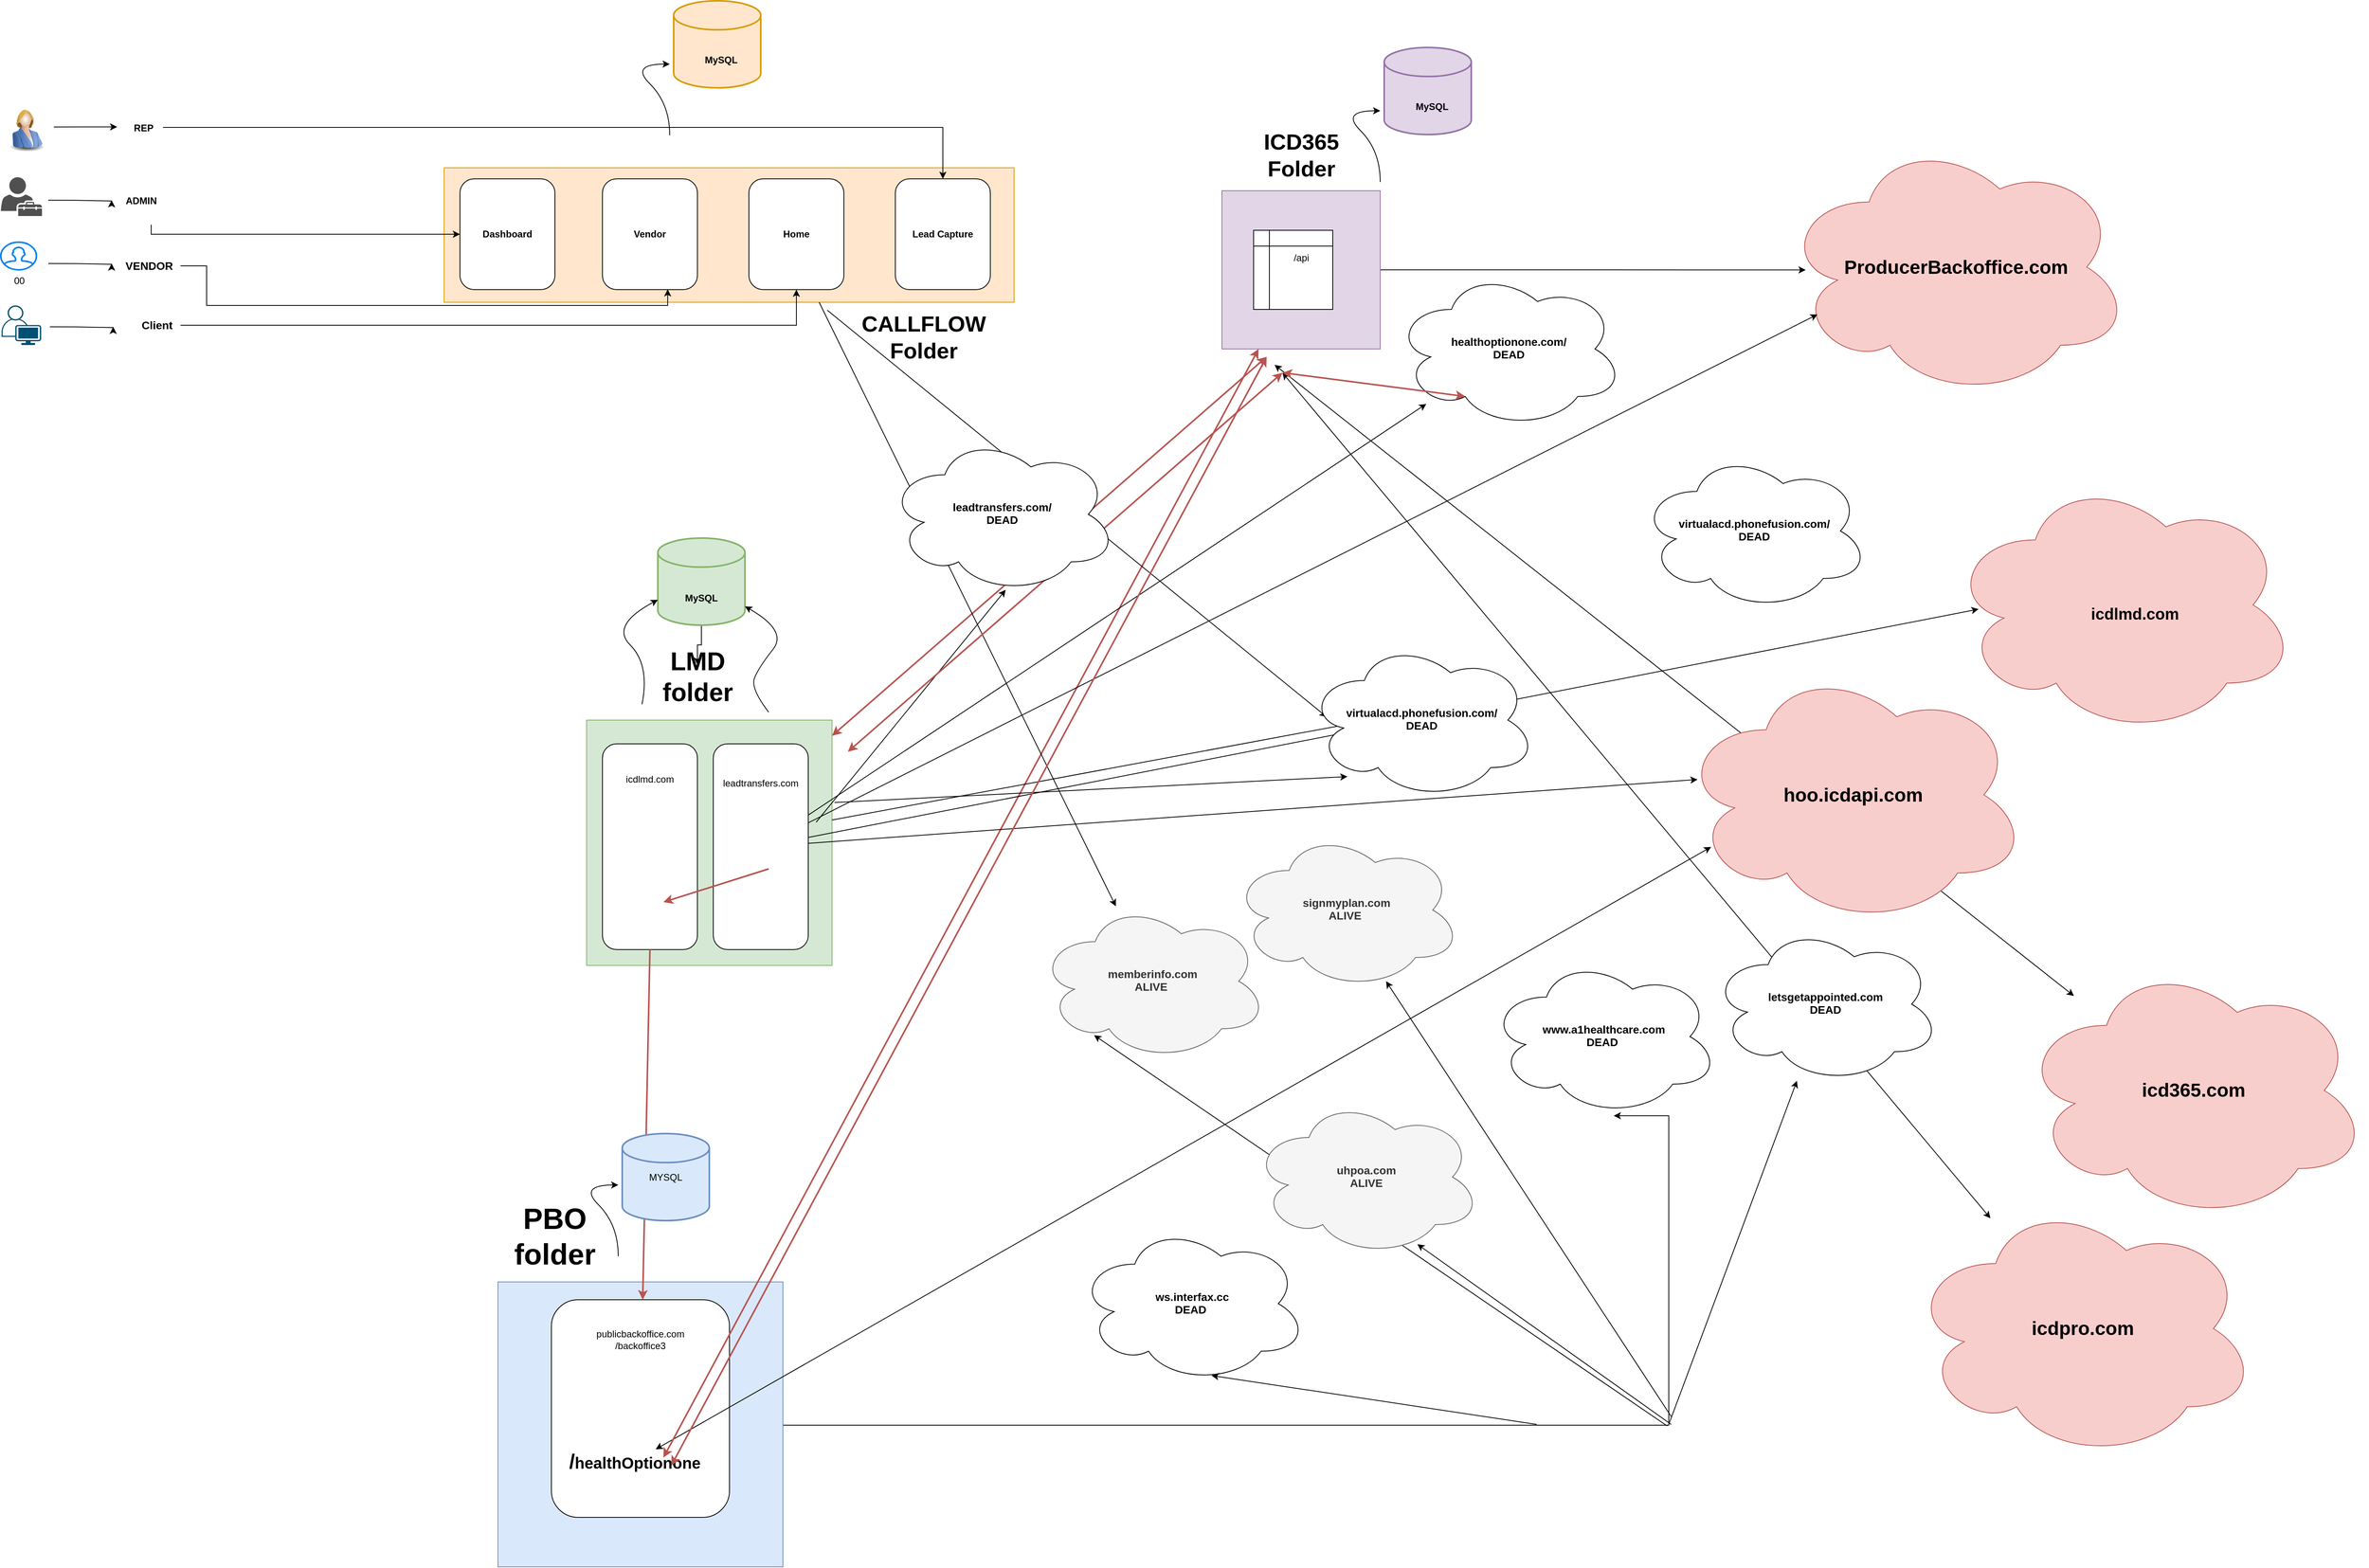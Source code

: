 <mxfile version="21.6.5" type="github">
  <diagram name="Page-1" id="TwpJutpCZovQMLxq4rzP">
    <mxGraphModel dx="4455" dy="3080" grid="1" gridSize="10" guides="1" tooltips="1" connect="1" arrows="1" fold="1" page="0" pageScale="1" pageWidth="850" pageHeight="1100" math="0" shadow="0">
      <root>
        <mxCell id="0" />
        <mxCell id="1" parent="0" />
        <mxCell id="1ci97zbHf61z6dl400Ih-144" value="" style="endArrow=classic;startArrow=classic;html=1;rounded=0;fillColor=#f8cecc;strokeColor=#000000;strokeWidth=1;" edge="1" parent="1" source="1ci97zbHf61z6dl400Ih-142">
          <mxGeometry width="50" height="50" relative="1" as="geometry">
            <mxPoint x="1319" y="378" as="sourcePoint" />
            <mxPoint x="309" y="-419" as="targetPoint" />
          </mxGeometry>
        </mxCell>
        <mxCell id="1ci97zbHf61z6dl400Ih-140" value="" style="endArrow=classic;startArrow=classic;html=1;rounded=0;fillColor=#f8cecc;strokeColor=#000000;strokeWidth=1;" edge="1" parent="1" source="1ci97zbHf61z6dl400Ih-137">
          <mxGeometry width="50" height="50" relative="1" as="geometry">
            <mxPoint x="-250" y="50" as="sourcePoint" />
            <mxPoint x="299" y="-429" as="targetPoint" />
          </mxGeometry>
        </mxCell>
        <mxCell id="1ci97zbHf61z6dl400Ih-96" style="edgeStyle=orthogonalEdgeStyle;rounded=0;orthogonalLoop=1;jettySize=auto;html=1;entryX=0.543;entryY=1;entryDx=0;entryDy=0;entryPerimeter=0;" edge="1" parent="1" target="1ci97zbHf61z6dl400Ih-83">
          <mxGeometry relative="1" as="geometry">
            <mxPoint x="-389.5" y="910" as="sourcePoint" />
            <mxPoint x="797.5" y="580" as="targetPoint" />
            <Array as="points">
              <mxPoint x="797" y="911" />
            </Array>
          </mxGeometry>
        </mxCell>
        <mxCell id="1ci97zbHf61z6dl400Ih-4" value="" style="whiteSpace=wrap;html=1;aspect=fixed;fillColor=#dae8fc;strokeColor=#6c8ebf;" vertex="1" parent="1">
          <mxGeometry x="-682" y="730" width="360" height="360" as="geometry" />
        </mxCell>
        <mxCell id="1ci97zbHf61z6dl400Ih-145" style="edgeStyle=orthogonalEdgeStyle;rounded=0;orthogonalLoop=1;jettySize=auto;html=1;entryX=0.068;entryY=0.511;entryDx=0;entryDy=0;entryPerimeter=0;" edge="1" parent="1" source="1ci97zbHf61z6dl400Ih-7" target="1ci97zbHf61z6dl400Ih-122">
          <mxGeometry relative="1" as="geometry" />
        </mxCell>
        <mxCell id="1ci97zbHf61z6dl400Ih-7" value="" style="whiteSpace=wrap;html=1;aspect=fixed;fillColor=#e1d5e7;strokeColor=#9673a6;" vertex="1" parent="1">
          <mxGeometry x="232.5" y="-649" width="200" height="200" as="geometry" />
        </mxCell>
        <mxCell id="1ci97zbHf61z6dl400Ih-8" value="" style="whiteSpace=wrap;html=1;aspect=fixed;fillColor=#d5e8d4;strokeColor=#82b366;" vertex="1" parent="1">
          <mxGeometry x="-570" y="20" width="310" height="310" as="geometry" />
        </mxCell>
        <mxCell id="1ci97zbHf61z6dl400Ih-9" value="ICD365 Folder" style="text;html=1;strokeColor=none;fillColor=none;align=center;verticalAlign=middle;whiteSpace=wrap;rounded=0;fontSize=28;fontStyle=1" vertex="1" parent="1">
          <mxGeometry x="302.5" y="-709" width="60" height="30" as="geometry" />
        </mxCell>
        <mxCell id="1ci97zbHf61z6dl400Ih-11" value="PBO folder" style="text;html=1;strokeColor=none;fillColor=none;align=center;verticalAlign=middle;whiteSpace=wrap;rounded=0;fontSize=37;fontStyle=1" vertex="1" parent="1">
          <mxGeometry x="-640" y="657.5" width="60" height="30" as="geometry" />
        </mxCell>
        <mxCell id="1ci97zbHf61z6dl400Ih-12" value="LMD folder" style="text;html=1;strokeColor=none;fillColor=none;align=center;verticalAlign=middle;whiteSpace=wrap;rounded=0;fontSize=32;fontStyle=1" vertex="1" parent="1">
          <mxGeometry x="-502.5" y="-50" width="145" height="30" as="geometry" />
        </mxCell>
        <mxCell id="1ci97zbHf61z6dl400Ih-15" value="&lt;span id=&quot;docs-internal-guid-84adcb99-7fff-0efb-7929-5382890f605a&quot;&gt;&lt;/span&gt;&lt;span id=&quot;docs-internal-guid-84adcb99-7fff-0efb-7929-5382890f605a&quot;&gt;&lt;/span&gt;" style="rounded=1;whiteSpace=wrap;html=1;" vertex="1" parent="1">
          <mxGeometry x="-550" y="50" width="120" height="260" as="geometry" />
        </mxCell>
        <mxCell id="1ci97zbHf61z6dl400Ih-16" value="" style="rounded=1;whiteSpace=wrap;html=1;" vertex="1" parent="1">
          <mxGeometry x="-410" y="50" width="120" height="260" as="geometry" />
        </mxCell>
        <mxCell id="1ci97zbHf61z6dl400Ih-17" value="icdlmd.com" style="text;html=1;strokeColor=none;fillColor=none;align=center;verticalAlign=middle;whiteSpace=wrap;rounded=0;" vertex="1" parent="1">
          <mxGeometry x="-520" y="80" width="60" height="30" as="geometry" />
        </mxCell>
        <mxCell id="1ci97zbHf61z6dl400Ih-19" value="leadtransfers.com" style="text;html=1;strokeColor=none;fillColor=none;align=center;verticalAlign=middle;whiteSpace=wrap;rounded=0;" vertex="1" parent="1">
          <mxGeometry x="-380" y="80" width="60" height="40" as="geometry" />
        </mxCell>
        <mxCell id="1ci97zbHf61z6dl400Ih-91" value="" style="edgeStyle=orthogonalEdgeStyle;rounded=0;orthogonalLoop=1;jettySize=auto;html=1;" edge="1" parent="1" source="1ci97zbHf61z6dl400Ih-20" target="1ci97zbHf61z6dl400Ih-12">
          <mxGeometry relative="1" as="geometry" />
        </mxCell>
        <mxCell id="1ci97zbHf61z6dl400Ih-20" value="" style="strokeWidth=2;html=1;shape=mxgraph.flowchart.database;whiteSpace=wrap;fillColor=#d5e8d4;strokeColor=#82b366;" vertex="1" parent="1">
          <mxGeometry x="-480" y="-210" width="110" height="110" as="geometry" />
        </mxCell>
        <mxCell id="1ci97zbHf61z6dl400Ih-21" value="&lt;h4 style=&quot;border-color: var(--border-color);&quot;&gt;MySQL&lt;/h4&gt;" style="text;html=1;strokeColor=none;fillColor=none;align=center;verticalAlign=middle;whiteSpace=wrap;rounded=0;" vertex="1" parent="1">
          <mxGeometry x="-455" y="-149" width="60" height="30" as="geometry" />
        </mxCell>
        <mxCell id="1ci97zbHf61z6dl400Ih-23" value="" style="curved=1;endArrow=classic;html=1;rounded=0;entryX=0;entryY=0.709;entryDx=0;entryDy=0;entryPerimeter=0;" edge="1" parent="1" target="1ci97zbHf61z6dl400Ih-20">
          <mxGeometry width="50" height="50" relative="1" as="geometry">
            <mxPoint x="-500" as="sourcePoint" />
            <mxPoint x="-490" y="-100" as="targetPoint" />
            <Array as="points">
              <mxPoint x="-490" y="-50" />
              <mxPoint x="-540" y="-100" />
            </Array>
          </mxGeometry>
        </mxCell>
        <mxCell id="1ci97zbHf61z6dl400Ih-24" value="" style="curved=1;endArrow=classic;html=1;rounded=0;" edge="1" parent="1" target="1ci97zbHf61z6dl400Ih-20">
          <mxGeometry width="50" height="50" relative="1" as="geometry">
            <mxPoint x="-340" y="10" as="sourcePoint" />
            <mxPoint x="-353" y="-96" as="targetPoint" />
            <Array as="points">
              <mxPoint x="-363" y="-20" />
              <mxPoint x="-353" y="-46" />
              <mxPoint x="-316" y="-93" />
            </Array>
          </mxGeometry>
        </mxCell>
        <mxCell id="1ci97zbHf61z6dl400Ih-25" value="&lt;span id=&quot;docs-internal-guid-84adcb99-7fff-0efb-7929-5382890f605a&quot;&gt;&lt;/span&gt;&lt;span id=&quot;docs-internal-guid-84adcb99-7fff-0efb-7929-5382890f605a&quot;&gt;&lt;/span&gt;" style="rounded=1;whiteSpace=wrap;html=1;" vertex="1" parent="1">
          <mxGeometry x="-614.5" y="752.5" width="225" height="275" as="geometry" />
        </mxCell>
        <mxCell id="1ci97zbHf61z6dl400Ih-26" value="publicbackoffice.com&lt;br&gt;/backoffice3" style="text;html=1;strokeColor=none;fillColor=none;align=center;verticalAlign=middle;whiteSpace=wrap;rounded=0;" vertex="1" parent="1">
          <mxGeometry x="-532" y="787.5" width="60" height="30" as="geometry" />
        </mxCell>
        <mxCell id="1ci97zbHf61z6dl400Ih-30" value="&lt;h4 style=&quot;border-color: var(--border-color);&quot;&gt;MySQL&lt;/h4&gt;" style="text;html=1;strokeColor=none;fillColor=none;align=center;verticalAlign=middle;whiteSpace=wrap;rounded=0;" vertex="1" parent="1">
          <mxGeometry x="-500" y="594.5" width="60" height="30" as="geometry" />
        </mxCell>
        <mxCell id="1ci97zbHf61z6dl400Ih-31" value="" style="curved=1;endArrow=classic;html=1;rounded=0;" edge="1" parent="1">
          <mxGeometry width="50" height="50" relative="1" as="geometry">
            <mxPoint x="-530" y="697.5" as="sourcePoint" />
            <mxPoint x="-530" y="607.5" as="targetPoint" />
            <Array as="points">
              <mxPoint x="-530" y="657.5" />
              <mxPoint x="-580" y="607.5" />
            </Array>
          </mxGeometry>
        </mxCell>
        <mxCell id="1ci97zbHf61z6dl400Ih-33" value="" style="rounded=0;whiteSpace=wrap;html=1;fillColor=#ffe6cc;strokeColor=#d79b00;" vertex="1" parent="1">
          <mxGeometry x="-750" y="-678" width="720" height="170" as="geometry" />
        </mxCell>
        <mxCell id="1ci97zbHf61z6dl400Ih-34" value="&lt;h4 style=&quot;font-size: 28px;&quot;&gt;CALLFLOW Folder&lt;/h4&gt;" style="text;html=1;strokeColor=none;fillColor=none;align=center;verticalAlign=middle;whiteSpace=wrap;rounded=0;fontSize=28;" vertex="1" parent="1">
          <mxGeometry x="-260" y="-479" width="232" height="30" as="geometry" />
        </mxCell>
        <mxCell id="1ci97zbHf61z6dl400Ih-35" value="" style="strokeWidth=2;html=1;shape=mxgraph.flowchart.database;whiteSpace=wrap;fillColor=#ffe6cc;strokeColor=#d79b00;" vertex="1" parent="1">
          <mxGeometry x="-460" y="-889" width="110" height="110" as="geometry" />
        </mxCell>
        <mxCell id="1ci97zbHf61z6dl400Ih-36" value="&lt;h4&gt;MySQL&lt;/h4&gt;" style="text;html=1;strokeColor=none;fillColor=none;align=center;verticalAlign=middle;whiteSpace=wrap;rounded=0;" vertex="1" parent="1">
          <mxGeometry x="-430" y="-829" width="60" height="30" as="geometry" />
        </mxCell>
        <mxCell id="1ci97zbHf61z6dl400Ih-45" value="&lt;h4&gt;Dashboard&lt;/h4&gt;&lt;span id=&quot;docs-internal-guid-84adcb99-7fff-0efb-7929-5382890f605a&quot;&gt;&lt;/span&gt;" style="rounded=1;whiteSpace=wrap;html=1;" vertex="1" parent="1">
          <mxGeometry x="-730" y="-664" width="120" height="140" as="geometry" />
        </mxCell>
        <mxCell id="1ci97zbHf61z6dl400Ih-46" value="&lt;h4&gt;Vendor&lt;/h4&gt;&lt;span id=&quot;docs-internal-guid-84adcb99-7fff-0efb-7929-5382890f605a&quot;&gt;&lt;/span&gt;" style="rounded=1;whiteSpace=wrap;html=1;" vertex="1" parent="1">
          <mxGeometry x="-550" y="-664" width="120" height="140" as="geometry" />
        </mxCell>
        <mxCell id="1ci97zbHf61z6dl400Ih-47" value="&lt;h4&gt;Home&lt;/h4&gt;&lt;span id=&quot;docs-internal-guid-84adcb99-7fff-0efb-7929-5382890f605a&quot;&gt;&lt;/span&gt;" style="rounded=1;whiteSpace=wrap;html=1;" vertex="1" parent="1">
          <mxGeometry x="-365" y="-664" width="120" height="140" as="geometry" />
        </mxCell>
        <mxCell id="1ci97zbHf61z6dl400Ih-48" value="&lt;h4&gt;Lead Capture&lt;/h4&gt;&lt;span id=&quot;docs-internal-guid-84adcb99-7fff-0efb-7929-5382890f605a&quot;&gt;&lt;/span&gt;" style="rounded=1;whiteSpace=wrap;html=1;" vertex="1" parent="1">
          <mxGeometry x="-180" y="-664" width="120" height="140" as="geometry" />
        </mxCell>
        <mxCell id="1ci97zbHf61z6dl400Ih-53" value="" style="edgeStyle=orthogonalEdgeStyle;rounded=0;orthogonalLoop=1;jettySize=auto;html=1;" edge="1" parent="1">
          <mxGeometry relative="1" as="geometry">
            <mxPoint x="-1250" y="-636.941" as="sourcePoint" />
            <mxPoint x="-1170" y="-637" as="targetPoint" />
            <Array as="points">
              <mxPoint x="-1216" y="-637" />
              <mxPoint x="-1170" y="-636" />
            </Array>
          </mxGeometry>
        </mxCell>
        <mxCell id="1ci97zbHf61z6dl400Ih-51" value="" style="sketch=0;pointerEvents=1;shadow=0;dashed=0;html=1;strokeColor=none;fillColor=#505050;labelPosition=center;verticalLabelPosition=bottom;verticalAlign=top;outlineConnect=0;align=center;shape=mxgraph.office.users.tenant_admin;" vertex="1" parent="1">
          <mxGeometry x="-1310" y="-666" width="52" height="49" as="geometry" />
        </mxCell>
        <mxCell id="1ci97zbHf61z6dl400Ih-55" style="edgeStyle=orthogonalEdgeStyle;rounded=0;orthogonalLoop=1;jettySize=auto;html=1;" edge="1" parent="1" source="1ci97zbHf61z6dl400Ih-54" target="1ci97zbHf61z6dl400Ih-45">
          <mxGeometry relative="1" as="geometry">
            <Array as="points">
              <mxPoint x="-1120" y="-594" />
            </Array>
          </mxGeometry>
        </mxCell>
        <mxCell id="1ci97zbHf61z6dl400Ih-54" value="&lt;h4&gt;ADMIN&lt;/h4&gt;" style="text;html=1;align=center;verticalAlign=middle;resizable=0;points=[];autosize=1;strokeColor=none;fillColor=none;" vertex="1" parent="1">
          <mxGeometry x="-1163" y="-666" width="60" height="60" as="geometry" />
        </mxCell>
        <mxCell id="1ci97zbHf61z6dl400Ih-58" value="00" style="html=1;verticalLabelPosition=bottom;align=center;labelBackgroundColor=#ffffff;verticalAlign=top;strokeWidth=2;strokeColor=#0080F0;shadow=0;dashed=0;shape=mxgraph.ios7.icons.user;" vertex="1" parent="1">
          <mxGeometry x="-1310" y="-584" width="45" height="35" as="geometry" />
        </mxCell>
        <mxCell id="1ci97zbHf61z6dl400Ih-62" style="edgeStyle=orthogonalEdgeStyle;rounded=0;orthogonalLoop=1;jettySize=auto;html=1;entryX=0.687;entryY=0.997;entryDx=0;entryDy=0;entryPerimeter=0;" edge="1" parent="1" source="1ci97zbHf61z6dl400Ih-61" target="1ci97zbHf61z6dl400Ih-46">
          <mxGeometry relative="1" as="geometry">
            <Array as="points">
              <mxPoint x="-1050" y="-554" />
              <mxPoint x="-1050" y="-504" />
              <mxPoint x="-468" y="-504" />
            </Array>
          </mxGeometry>
        </mxCell>
        <mxCell id="1ci97zbHf61z6dl400Ih-61" value="&lt;h3&gt;VENDOR&lt;/h3&gt;" style="text;html=1;align=center;verticalAlign=middle;resizable=0;points=[];autosize=1;strokeColor=none;fillColor=none;" vertex="1" parent="1">
          <mxGeometry x="-1163" y="-584" width="80" height="60" as="geometry" />
        </mxCell>
        <mxCell id="1ci97zbHf61z6dl400Ih-64" value="" style="points=[[0.35,0,0],[0.98,0.51,0],[1,0.71,0],[0.67,1,0],[0,0.795,0],[0,0.65,0]];verticalLabelPosition=bottom;sketch=0;html=1;verticalAlign=top;aspect=fixed;align=center;pointerEvents=1;shape=mxgraph.cisco19.user;fillColor=#005073;strokeColor=none;" vertex="1" parent="1">
          <mxGeometry x="-1309" y="-504" width="50" height="50" as="geometry" />
        </mxCell>
        <mxCell id="1ci97zbHf61z6dl400Ih-65" value="" style="edgeStyle=orthogonalEdgeStyle;rounded=0;orthogonalLoop=1;jettySize=auto;html=1;" edge="1" parent="1">
          <mxGeometry relative="1" as="geometry">
            <mxPoint x="-1250" y="-556.941" as="sourcePoint" />
            <mxPoint x="-1170" y="-557" as="targetPoint" />
            <Array as="points">
              <mxPoint x="-1216" y="-557" />
              <mxPoint x="-1170" y="-556" />
            </Array>
          </mxGeometry>
        </mxCell>
        <mxCell id="1ci97zbHf61z6dl400Ih-66" value="" style="edgeStyle=orthogonalEdgeStyle;rounded=0;orthogonalLoop=1;jettySize=auto;html=1;" edge="1" parent="1">
          <mxGeometry relative="1" as="geometry">
            <mxPoint x="-1248" y="-476.941" as="sourcePoint" />
            <mxPoint x="-1168" y="-477" as="targetPoint" />
            <Array as="points">
              <mxPoint x="-1214" y="-477" />
              <mxPoint x="-1168" y="-476" />
            </Array>
          </mxGeometry>
        </mxCell>
        <mxCell id="1ci97zbHf61z6dl400Ih-69" style="edgeStyle=orthogonalEdgeStyle;rounded=0;orthogonalLoop=1;jettySize=auto;html=1;" edge="1" parent="1" source="1ci97zbHf61z6dl400Ih-67" target="1ci97zbHf61z6dl400Ih-47">
          <mxGeometry relative="1" as="geometry" />
        </mxCell>
        <mxCell id="1ci97zbHf61z6dl400Ih-67" value="&lt;h3&gt;Client&lt;/h3&gt;" style="text;html=1;align=center;verticalAlign=middle;resizable=0;points=[];autosize=1;strokeColor=none;fillColor=none;" vertex="1" parent="1">
          <mxGeometry x="-1143" y="-509" width="60" height="60" as="geometry" />
        </mxCell>
        <mxCell id="1ci97zbHf61z6dl400Ih-72" value="" style="image;html=1;image=img/lib/clip_art/people/Suit_Woman_Blue_128x128.png" vertex="1" parent="1">
          <mxGeometry x="-1310" y="-758" width="64.5" height="60" as="geometry" />
        </mxCell>
        <mxCell id="1ci97zbHf61z6dl400Ih-73" value="" style="edgeStyle=orthogonalEdgeStyle;rounded=0;orthogonalLoop=1;jettySize=auto;html=1;" edge="1" parent="1">
          <mxGeometry relative="1" as="geometry">
            <mxPoint x="-1243" y="-729.561" as="sourcePoint" />
            <mxPoint x="-1163" y="-729.62" as="targetPoint" />
            <Array as="points">
              <mxPoint x="-1209" y="-729.62" />
              <mxPoint x="-1163" y="-728.62" />
            </Array>
          </mxGeometry>
        </mxCell>
        <mxCell id="1ci97zbHf61z6dl400Ih-75" style="edgeStyle=orthogonalEdgeStyle;rounded=0;orthogonalLoop=1;jettySize=auto;html=1;" edge="1" parent="1" source="1ci97zbHf61z6dl400Ih-74" target="1ci97zbHf61z6dl400Ih-48">
          <mxGeometry relative="1" as="geometry">
            <Array as="points">
              <mxPoint x="-120" y="-729" />
            </Array>
          </mxGeometry>
        </mxCell>
        <mxCell id="1ci97zbHf61z6dl400Ih-74" value="&lt;h4&gt;REP&lt;/h4&gt;" style="text;html=1;align=center;verticalAlign=middle;resizable=0;points=[];autosize=1;strokeColor=none;fillColor=none;" vertex="1" parent="1">
          <mxGeometry x="-1155" y="-758" width="50" height="60" as="geometry" />
        </mxCell>
        <mxCell id="1ci97zbHf61z6dl400Ih-76" value="" style="curved=1;endArrow=classic;html=1;rounded=0;" edge="1" parent="1">
          <mxGeometry width="50" height="50" relative="1" as="geometry">
            <mxPoint x="-465" y="-719" as="sourcePoint" />
            <mxPoint x="-465" y="-809" as="targetPoint" />
            <Array as="points">
              <mxPoint x="-465" y="-759" />
              <mxPoint x="-515" y="-809" />
            </Array>
          </mxGeometry>
        </mxCell>
        <mxCell id="1ci97zbHf61z6dl400Ih-78" value="" style="shape=internalStorage;whiteSpace=wrap;html=1;backgroundOutline=1;" vertex="1" parent="1">
          <mxGeometry x="272.5" y="-599" width="100" height="100" as="geometry" />
        </mxCell>
        <mxCell id="1ci97zbHf61z6dl400Ih-79" value="/api" style="text;html=1;strokeColor=none;fillColor=none;align=center;verticalAlign=middle;whiteSpace=wrap;rounded=0;" vertex="1" parent="1">
          <mxGeometry x="302.5" y="-579" width="60" height="30" as="geometry" />
        </mxCell>
        <mxCell id="1ci97zbHf61z6dl400Ih-81" value="/&lt;font style=&quot;font-size: 20px;&quot;&gt;healthOptionone&lt;/font&gt;" style="text;html=1;strokeColor=none;fillColor=none;align=center;verticalAlign=middle;whiteSpace=wrap;rounded=0;fontSize=26;fontStyle=1" vertex="1" parent="1">
          <mxGeometry x="-539" y="941.5" width="60" height="30" as="geometry" />
        </mxCell>
        <mxCell id="1ci97zbHf61z6dl400Ih-83" value="&lt;h3&gt;www.a1healthcare.com&lt;br&gt;DEAD&amp;nbsp;&lt;/h3&gt;&lt;h1&gt;&lt;span id=&quot;docs-internal-guid-eab32220-7fff-d333-40bd-e7fb0be0aa03&quot; style=&quot;font-weight:normal;&quot;&gt;&lt;/span&gt;&lt;/h1&gt;" style="ellipse;shape=cloud;whiteSpace=wrap;html=1;" vertex="1" parent="1">
          <mxGeometry x="570" y="320" width="290" height="200" as="geometry" />
        </mxCell>
        <mxCell id="1ci97zbHf61z6dl400Ih-86" value="&lt;h3&gt;letsgetappointed.com&lt;br&gt;DEAD&lt;/h3&gt;&lt;h1&gt;&lt;span id=&quot;docs-internal-guid-eab32220-7fff-d333-40bd-e7fb0be0aa03&quot; style=&quot;font-weight:normal;&quot;&gt;&lt;/span&gt;&lt;/h1&gt;" style="ellipse;shape=cloud;whiteSpace=wrap;html=1;" vertex="1" parent="1">
          <mxGeometry x="850" y="279" width="290" height="200" as="geometry" />
        </mxCell>
        <mxCell id="1ci97zbHf61z6dl400Ih-89" value="&lt;h3&gt;ws.interfax.cc&lt;br&gt;DEAD&amp;nbsp;&lt;/h3&gt;&lt;h1&gt;&lt;span id=&quot;docs-internal-guid-eab32220-7fff-d333-40bd-e7fb0be0aa03&quot; style=&quot;font-weight:normal;&quot;&gt;&lt;/span&gt;&lt;/h1&gt;" style="ellipse;shape=cloud;whiteSpace=wrap;html=1;" vertex="1" parent="1">
          <mxGeometry x="50" y="657.5" width="290" height="200" as="geometry" />
        </mxCell>
        <mxCell id="1ci97zbHf61z6dl400Ih-95" value="" style="endArrow=classic;startArrow=classic;html=1;rounded=0;entryX=0.092;entryY=0.7;entryDx=0;entryDy=0;entryPerimeter=0;" edge="1" parent="1" source="1ci97zbHf61z6dl400Ih-81" target="1ci97zbHf61z6dl400Ih-80">
          <mxGeometry width="50" height="50" relative="1" as="geometry">
            <mxPoint x="120" y="600" as="sourcePoint" />
            <mxPoint x="170" y="550" as="targetPoint" />
          </mxGeometry>
        </mxCell>
        <mxCell id="1ci97zbHf61z6dl400Ih-97" value="" style="endArrow=classic;html=1;rounded=0;entryX=0.584;entryY=0.954;entryDx=0;entryDy=0;entryPerimeter=0;" edge="1" parent="1" target="1ci97zbHf61z6dl400Ih-89">
          <mxGeometry width="50" height="50" relative="1" as="geometry">
            <mxPoint x="630" y="910" as="sourcePoint" />
            <mxPoint x="630" y="820" as="targetPoint" />
          </mxGeometry>
        </mxCell>
        <mxCell id="1ci97zbHf61z6dl400Ih-98" value="" style="endArrow=classic;html=1;rounded=0;" edge="1" parent="1" target="1ci97zbHf61z6dl400Ih-86">
          <mxGeometry width="50" height="50" relative="1" as="geometry">
            <mxPoint x="797" y="910" as="sourcePoint" />
            <mxPoint x="877" y="731" as="targetPoint" />
          </mxGeometry>
        </mxCell>
        <mxCell id="1ci97zbHf61z6dl400Ih-99" value="" style="endArrow=classic;html=1;rounded=0;entryX=0.245;entryY=0.841;entryDx=0;entryDy=0;entryPerimeter=0;" edge="1" parent="1" target="1ci97zbHf61z6dl400Ih-93">
          <mxGeometry width="50" height="50" relative="1" as="geometry">
            <mxPoint x="795" y="912" as="sourcePoint" />
            <mxPoint x="1081.31" y="550" as="targetPoint" />
          </mxGeometry>
        </mxCell>
        <mxCell id="1ci97zbHf61z6dl400Ih-100" value="&lt;h3&gt;uhpoa.com&lt;br&gt;ALIVE&lt;/h3&gt;&lt;h1&gt;&lt;span id=&quot;docs-internal-guid-eab32220-7fff-d333-40bd-e7fb0be0aa03&quot; style=&quot;font-weight:normal;&quot;&gt;&lt;/span&gt;&lt;/h1&gt;" style="ellipse;shape=cloud;whiteSpace=wrap;html=1;fillColor=#f5f5f5;fontColor=#333333;strokeColor=#666666;" vertex="1" parent="1">
          <mxGeometry x="270" y="497.5" width="290" height="200" as="geometry" />
        </mxCell>
        <mxCell id="1ci97zbHf61z6dl400Ih-101" value="" style="endArrow=classic;html=1;rounded=0;entryX=0.722;entryY=0.924;entryDx=0;entryDy=0;entryPerimeter=0;" edge="1" parent="1" target="1ci97zbHf61z6dl400Ih-100">
          <mxGeometry width="50" height="50" relative="1" as="geometry">
            <mxPoint x="800" y="910" as="sourcePoint" />
            <mxPoint x="610" y="700" as="targetPoint" />
          </mxGeometry>
        </mxCell>
        <mxCell id="1ci97zbHf61z6dl400Ih-102" value="&lt;h3&gt;signmyplan.com&lt;br&gt;ALIVE&amp;nbsp;&lt;/h3&gt;&lt;h1&gt;&lt;span id=&quot;docs-internal-guid-eab32220-7fff-d333-40bd-e7fb0be0aa03&quot; style=&quot;font-weight:normal;&quot;&gt;&lt;/span&gt;&lt;/h1&gt;" style="ellipse;shape=cloud;whiteSpace=wrap;html=1;fillColor=#f5f5f5;fontColor=#333333;strokeColor=#666666;" vertex="1" parent="1">
          <mxGeometry x="245" y="160" width="290" height="200" as="geometry" />
        </mxCell>
        <mxCell id="1ci97zbHf61z6dl400Ih-103" value="" style="endArrow=classic;html=1;rounded=0;entryX=0.672;entryY=0.95;entryDx=0;entryDy=0;entryPerimeter=0;" edge="1" parent="1" target="1ci97zbHf61z6dl400Ih-102">
          <mxGeometry width="50" height="50" relative="1" as="geometry">
            <mxPoint x="800" y="900" as="sourcePoint" />
            <mxPoint x="850" y="850" as="targetPoint" />
          </mxGeometry>
        </mxCell>
        <mxCell id="1ci97zbHf61z6dl400Ih-104" value="" style="endArrow=classic;startArrow=classic;html=1;rounded=0;fillColor=#f8cecc;strokeColor=#b85450;strokeWidth=2;" edge="1" parent="1" target="1ci97zbHf61z6dl400Ih-7">
          <mxGeometry width="50" height="50" relative="1" as="geometry">
            <mxPoint x="-473" y="952" as="sourcePoint" />
            <mxPoint x="730" y="270" as="targetPoint" />
          </mxGeometry>
        </mxCell>
        <mxCell id="1ci97zbHf61z6dl400Ih-105" value="" style="strokeWidth=2;html=1;shape=mxgraph.flowchart.database;whiteSpace=wrap;fillColor=#e1d5e7;strokeColor=#9673a6;" vertex="1" parent="1">
          <mxGeometry x="437.5" y="-830" width="110" height="110" as="geometry" />
        </mxCell>
        <mxCell id="1ci97zbHf61z6dl400Ih-106" value="&lt;h4&gt;MySQL&lt;/h4&gt;" style="text;html=1;strokeColor=none;fillColor=none;align=center;verticalAlign=middle;whiteSpace=wrap;rounded=0;" vertex="1" parent="1">
          <mxGeometry x="467.5" y="-770" width="60" height="30" as="geometry" />
        </mxCell>
        <mxCell id="1ci97zbHf61z6dl400Ih-107" value="" style="curved=1;endArrow=classic;html=1;rounded=0;" edge="1" parent="1">
          <mxGeometry width="50" height="50" relative="1" as="geometry">
            <mxPoint x="432.5" y="-660" as="sourcePoint" />
            <mxPoint x="432.5" y="-750" as="targetPoint" />
            <Array as="points">
              <mxPoint x="432.5" y="-700" />
              <mxPoint x="382.5" y="-750" />
            </Array>
          </mxGeometry>
        </mxCell>
        <mxCell id="1ci97zbHf61z6dl400Ih-112" value="" style="endArrow=classic;html=1;rounded=0;exitX=1.01;exitY=0.336;exitDx=0;exitDy=0;exitPerimeter=0;entryX=0.176;entryY=0.857;entryDx=0;entryDy=0;entryPerimeter=0;" edge="1" parent="1" source="1ci97zbHf61z6dl400Ih-8" target="1ci97zbHf61z6dl400Ih-109">
          <mxGeometry width="50" height="50" relative="1" as="geometry">
            <mxPoint x="590" y="520" as="sourcePoint" />
            <mxPoint x="640" y="470" as="targetPoint" />
          </mxGeometry>
        </mxCell>
        <mxCell id="1ci97zbHf61z6dl400Ih-113" value="&lt;h3&gt;virtualacd.phonefusion.com/&lt;br&gt;DEAD&lt;/h3&gt;&lt;h1&gt;&lt;span id=&quot;docs-internal-guid-eab32220-7fff-d333-40bd-e7fb0be0aa03&quot; style=&quot;font-weight:normal;&quot;&gt;&lt;/span&gt;&lt;/h1&gt;" style="ellipse;shape=cloud;whiteSpace=wrap;html=1;" vertex="1" parent="1">
          <mxGeometry x="760" y="-319" width="290" height="200" as="geometry" />
        </mxCell>
        <mxCell id="1ci97zbHf61z6dl400Ih-114" value="" style="endArrow=classic;html=1;rounded=0;entryX=0.276;entryY=0.5;entryDx=0;entryDy=0;entryPerimeter=0;" edge="1" parent="1" source="1ci97zbHf61z6dl400Ih-8" target="1ci97zbHf61z6dl400Ih-109">
          <mxGeometry width="50" height="50" relative="1" as="geometry">
            <mxPoint x="173" y="334" as="sourcePoint" />
            <mxPoint x="511" y="76" as="targetPoint" />
          </mxGeometry>
        </mxCell>
        <mxCell id="1ci97zbHf61z6dl400Ih-116" value="" style="endArrow=classic;html=1;rounded=0;fillColor=#f8cecc;strokeColor=#b85450;strokeWidth=2;" edge="1" parent="1">
          <mxGeometry width="50" height="50" relative="1" as="geometry">
            <mxPoint x="-340" y="208" as="sourcePoint" />
            <mxPoint x="-473" y="250" as="targetPoint" />
          </mxGeometry>
        </mxCell>
        <mxCell id="1ci97zbHf61z6dl400Ih-117" value="&lt;h1&gt;&lt;span id=&quot;docs-internal-guid-3d1b5f31-7fff-bc03-51ac-1e44af458692&quot; style=&quot;font-weight:normal;&quot;&gt;&lt;/span&gt;&lt;span id=&quot;docs-internal-guid-3d1b5f31-7fff-bc03-51ac-1e44af458692&quot; style=&quot;font-weight:normal;&quot;&gt;&lt;/span&gt;&lt;span id=&quot;docs-internal-guid-3d1b5f31-7fff-bc03-51ac-1e44af458692&quot; style=&quot;font-weight:normal;&quot;&gt;&lt;/span&gt;&lt;span id=&quot;docs-internal-guid-3d1b5f31-7fff-bc03-51ac-1e44af458692&quot; style=&quot;font-weight:normal;&quot;&gt;&lt;/span&gt;&lt;span id=&quot;docs-internal-guid-3d1b5f31-7fff-bc03-51ac-1e44af458692&quot; style=&quot;font-weight:normal;&quot;&gt;&lt;/span&gt;&lt;span id=&quot;docs-internal-guid-43d75e9f-7fff-f93b-06ea-4cb820695f76&quot; style=&quot;font-weight:normal;&quot;&gt;&lt;/span&gt;&lt;span id=&quot;docs-internal-guid-43d75e9f-7fff-f93b-06ea-4cb820695f76&quot; style=&quot;font-weight:normal;&quot;&gt;&lt;/span&gt;&lt;span id=&quot;docs-internal-guid-43d75e9f-7fff-f93b-06ea-4cb820695f76&quot; style=&quot;font-weight:normal;&quot;&gt;&lt;/span&gt;&lt;br&gt;&lt;/h1&gt;" style="ellipse;shape=cloud;whiteSpace=wrap;html=1;fillColor=#f8cecc;strokeColor=#b85450;" vertex="1" parent="1">
          <mxGeometry x="1150" y="-290" width="440" height="329" as="geometry" />
        </mxCell>
        <mxCell id="1ci97zbHf61z6dl400Ih-118" value="&lt;h4 style=&quot;font-size: 20px;&quot;&gt;icdlmd.com&lt;/h4&gt;" style="text;html=1;strokeColor=none;fillColor=none;align=center;verticalAlign=middle;whiteSpace=wrap;rounded=0;fontSize=20;" vertex="1" parent="1">
          <mxGeometry x="1270" y="-130" width="232" height="30" as="geometry" />
        </mxCell>
        <mxCell id="1ci97zbHf61z6dl400Ih-121" value="" style="endArrow=classic;html=1;rounded=0;fillColor=#f8cecc;strokeColor=#000000;strokeWidth=1;entryX=0.053;entryY=0.441;entryDx=0;entryDy=0;entryPerimeter=0;" edge="1" parent="1" source="1ci97zbHf61z6dl400Ih-16" target="1ci97zbHf61z6dl400Ih-80">
          <mxGeometry width="50" height="50" relative="1" as="geometry">
            <mxPoint x="100" y="428" as="sourcePoint" />
            <mxPoint x="512" y="-289" as="targetPoint" />
          </mxGeometry>
        </mxCell>
        <mxCell id="1ci97zbHf61z6dl400Ih-122" value="&lt;h1&gt;&lt;span id=&quot;docs-internal-guid-3d1b5f31-7fff-bc03-51ac-1e44af458692&quot; style=&quot;font-weight:normal;&quot;&gt;&lt;/span&gt;&lt;span id=&quot;docs-internal-guid-3d1b5f31-7fff-bc03-51ac-1e44af458692&quot; style=&quot;font-weight:normal;&quot;&gt;&lt;/span&gt;&lt;span id=&quot;docs-internal-guid-3d1b5f31-7fff-bc03-51ac-1e44af458692&quot; style=&quot;font-weight:normal;&quot;&gt;&lt;/span&gt;&lt;span id=&quot;docs-internal-guid-3d1b5f31-7fff-bc03-51ac-1e44af458692&quot; style=&quot;font-weight:normal;&quot;&gt;&lt;/span&gt;&lt;span id=&quot;docs-internal-guid-3d1b5f31-7fff-bc03-51ac-1e44af458692&quot; style=&quot;font-weight:normal;&quot;&gt;&lt;/span&gt;&lt;span id=&quot;docs-internal-guid-43d75e9f-7fff-f93b-06ea-4cb820695f76&quot; style=&quot;font-weight:normal;&quot;&gt;&lt;/span&gt;&lt;span id=&quot;docs-internal-guid-43d75e9f-7fff-f93b-06ea-4cb820695f76&quot; style=&quot;font-weight:normal;&quot;&gt;&lt;/span&gt;&lt;span id=&quot;docs-internal-guid-43d75e9f-7fff-f93b-06ea-4cb820695f76&quot; style=&quot;font-weight:normal;&quot;&gt;&lt;/span&gt;ProducerBackoffice.com&lt;/h1&gt;" style="ellipse;shape=cloud;whiteSpace=wrap;html=1;fillColor=#f8cecc;strokeColor=#b85450;" vertex="1" parent="1">
          <mxGeometry x="940" y="-717" width="440" height="329" as="geometry" />
        </mxCell>
        <mxCell id="1ci97zbHf61z6dl400Ih-124" value="" style="endArrow=classic;html=1;rounded=0;fillColor=#f8cecc;strokeColor=#b85450;strokeWidth=2;exitX=0.5;exitY=1;exitDx=0;exitDy=0;" edge="1" parent="1" source="1ci97zbHf61z6dl400Ih-15" target="1ci97zbHf61z6dl400Ih-25">
          <mxGeometry width="50" height="50" relative="1" as="geometry">
            <mxPoint x="-100" y="405" as="sourcePoint" />
            <mxPoint x="-233" y="447" as="targetPoint" />
          </mxGeometry>
        </mxCell>
        <mxCell id="1ci97zbHf61z6dl400Ih-125" value="" style="endArrow=classic;html=1;rounded=0;entryX=0.102;entryY=0.682;entryDx=0;entryDy=0;entryPerimeter=0;" edge="1" parent="1" source="1ci97zbHf61z6dl400Ih-16" target="1ci97zbHf61z6dl400Ih-122">
          <mxGeometry width="50" height="50" relative="1" as="geometry">
            <mxPoint x="169" y="359" as="sourcePoint" />
            <mxPoint x="1163" y="87" as="targetPoint" />
          </mxGeometry>
        </mxCell>
        <mxCell id="1ci97zbHf61z6dl400Ih-126" value="" style="endArrow=classic;html=1;rounded=0;entryX=0.087;entryY=0.516;entryDx=0;entryDy=0;entryPerimeter=0;" edge="1" parent="1" source="1ci97zbHf61z6dl400Ih-16" target="1ci97zbHf61z6dl400Ih-117">
          <mxGeometry width="50" height="50" relative="1" as="geometry">
            <mxPoint x="179" y="369" as="sourcePoint" />
            <mxPoint x="1173" y="97" as="targetPoint" />
          </mxGeometry>
        </mxCell>
        <mxCell id="1ci97zbHf61z6dl400Ih-128" value="&lt;h3&gt;healthoptionone.com/&lt;br&gt;DEAD&lt;/h3&gt;&lt;h1&gt;&lt;span id=&quot;docs-internal-guid-eab32220-7fff-d333-40bd-e7fb0be0aa03&quot; style=&quot;font-weight:normal;&quot;&gt;&lt;/span&gt;&lt;/h1&gt;" style="ellipse;shape=cloud;whiteSpace=wrap;html=1;" vertex="1" parent="1">
          <mxGeometry x="450" y="-549" width="290" height="200" as="geometry" />
        </mxCell>
        <mxCell id="1ci97zbHf61z6dl400Ih-129" value="" style="endArrow=classic;html=1;rounded=0;" edge="1" parent="1" source="1ci97zbHf61z6dl400Ih-16" target="1ci97zbHf61z6dl400Ih-128">
          <mxGeometry width="50" height="50" relative="1" as="geometry">
            <mxPoint x="173" y="334" as="sourcePoint" />
            <mxPoint x="511" y="76" as="targetPoint" />
          </mxGeometry>
        </mxCell>
        <mxCell id="1ci97zbHf61z6dl400Ih-80" value="&lt;h1&gt;hoo.icdapi.com&lt;/h1&gt;" style="ellipse;shape=cloud;whiteSpace=wrap;html=1;fillColor=#f8cecc;strokeColor=#b85450;" vertex="1" parent="1">
          <mxGeometry x="810" y="-50" width="440" height="329" as="geometry" />
        </mxCell>
        <mxCell id="1ci97zbHf61z6dl400Ih-132" value="" style="endArrow=classic;html=1;rounded=0;entryX=0.515;entryY=0.977;entryDx=0;entryDy=0;entryPerimeter=0;" edge="1" parent="1" target="1ci97zbHf61z6dl400Ih-131">
          <mxGeometry width="50" height="50" relative="1" as="geometry">
            <mxPoint x="-280" y="149" as="sourcePoint" />
            <mxPoint x="572" y="-430" as="targetPoint" />
          </mxGeometry>
        </mxCell>
        <mxCell id="1ci97zbHf61z6dl400Ih-29" value="MYSQL" style="strokeWidth=2;html=1;shape=mxgraph.flowchart.database;whiteSpace=wrap;fillColor=#dae8fc;strokeColor=#6c8ebf;" vertex="1" parent="1">
          <mxGeometry x="-525" y="542.5" width="110" height="110" as="geometry" />
        </mxCell>
        <mxCell id="1ci97zbHf61z6dl400Ih-93" value="&lt;h3&gt;memberinfo.com&lt;br&gt;ALIVE&amp;nbsp;&lt;/h3&gt;&lt;h1&gt;&lt;span id=&quot;docs-internal-guid-eab32220-7fff-d333-40bd-e7fb0be0aa03&quot; style=&quot;font-weight:normal;&quot;&gt;&lt;/span&gt;&lt;/h1&gt;" style="ellipse;shape=cloud;whiteSpace=wrap;html=1;fillColor=#f5f5f5;fontColor=#333333;strokeColor=#666666;" vertex="1" parent="1">
          <mxGeometry y="250" width="290" height="200" as="geometry" />
        </mxCell>
        <mxCell id="1ci97zbHf61z6dl400Ih-133" value="" style="endArrow=classic;startArrow=classic;html=1;rounded=0;fillColor=#f8cecc;strokeColor=#b85450;strokeWidth=2;" edge="1" parent="1" source="1ci97zbHf61z6dl400Ih-8">
          <mxGeometry width="50" height="50" relative="1" as="geometry">
            <mxPoint x="-463" y="962" as="sourcePoint" />
            <mxPoint x="289" y="-439" as="targetPoint" />
          </mxGeometry>
        </mxCell>
        <mxCell id="1ci97zbHf61z6dl400Ih-134" value="" style="endArrow=classic;html=1;rounded=0;exitX=0.658;exitY=1;exitDx=0;exitDy=0;exitPerimeter=0;" edge="1" parent="1" source="1ci97zbHf61z6dl400Ih-33" target="1ci97zbHf61z6dl400Ih-93">
          <mxGeometry width="50" height="50" relative="1" as="geometry">
            <mxPoint x="450" y="30" as="sourcePoint" />
            <mxPoint x="500" y="-20" as="targetPoint" />
          </mxGeometry>
        </mxCell>
        <mxCell id="1ci97zbHf61z6dl400Ih-135" value="" style="endArrow=classic;html=1;rounded=0;exitX=0.658;exitY=1;exitDx=0;exitDy=0;exitPerimeter=0;entryX=0.086;entryY=0.48;entryDx=0;entryDy=0;entryPerimeter=0;" edge="1" parent="1" target="1ci97zbHf61z6dl400Ih-109">
          <mxGeometry width="50" height="50" relative="1" as="geometry">
            <mxPoint x="-266" y="-498" as="sourcePoint" />
            <mxPoint x="109" y="265" as="targetPoint" />
          </mxGeometry>
        </mxCell>
        <mxCell id="1ci97zbHf61z6dl400Ih-137" value="&lt;h1&gt;icd365.com&lt;/h1&gt;" style="ellipse;shape=cloud;whiteSpace=wrap;html=1;fillColor=#f8cecc;strokeColor=#b85450;" vertex="1" parent="1">
          <mxGeometry x="1240" y="323.5" width="440" height="329" as="geometry" />
        </mxCell>
        <mxCell id="1ci97zbHf61z6dl400Ih-138" value="" style="endArrow=classic;startArrow=classic;html=1;rounded=0;fillColor=#f8cecc;strokeColor=#b85450;strokeWidth=2;" edge="1" parent="1">
          <mxGeometry width="50" height="50" relative="1" as="geometry">
            <mxPoint x="-463" y="962" as="sourcePoint" />
            <mxPoint x="289" y="-439" as="targetPoint" />
          </mxGeometry>
        </mxCell>
        <mxCell id="1ci97zbHf61z6dl400Ih-141" value="" style="endArrow=classic;startArrow=classic;html=1;rounded=0;fillColor=#f8cecc;strokeColor=#b85450;strokeWidth=2;" edge="1" parent="1">
          <mxGeometry width="50" height="50" relative="1" as="geometry">
            <mxPoint x="-240" y="60" as="sourcePoint" />
            <mxPoint x="309" y="-419" as="targetPoint" />
          </mxGeometry>
        </mxCell>
        <mxCell id="1ci97zbHf61z6dl400Ih-142" value="&lt;h1&gt;icdpro.com&lt;/h1&gt;" style="ellipse;shape=cloud;whiteSpace=wrap;html=1;fillColor=#f8cecc;strokeColor=#b85450;" vertex="1" parent="1">
          <mxGeometry x="1100" y="624.5" width="440" height="329" as="geometry" />
        </mxCell>
        <mxCell id="1ci97zbHf61z6dl400Ih-109" value="&lt;h3&gt;virtualacd.phonefusion.com/&lt;br&gt;DEAD&lt;/h3&gt;&lt;h1&gt;&lt;span id=&quot;docs-internal-guid-eab32220-7fff-d333-40bd-e7fb0be0aa03&quot; style=&quot;font-weight:normal;&quot;&gt;&lt;/span&gt;&lt;/h1&gt;" style="ellipse;shape=cloud;whiteSpace=wrap;html=1;" vertex="1" parent="1">
          <mxGeometry x="340" y="-80" width="290" height="200" as="geometry" />
        </mxCell>
        <mxCell id="1ci97zbHf61z6dl400Ih-131" value="&lt;h3&gt;leadtransfers.com/&lt;br&gt;DEAD&lt;/h3&gt;&lt;h1&gt;&lt;span id=&quot;docs-internal-guid-eab32220-7fff-d333-40bd-e7fb0be0aa03&quot; style=&quot;font-weight:normal;&quot;&gt;&lt;/span&gt;&lt;/h1&gt;" style="ellipse;shape=cloud;whiteSpace=wrap;html=1;" vertex="1" parent="1">
          <mxGeometry x="-190" y="-340" width="290" height="200" as="geometry" />
        </mxCell>
        <mxCell id="1ci97zbHf61z6dl400Ih-146" value="" style="endArrow=classic;startArrow=classic;html=1;rounded=0;fillColor=#f8cecc;strokeColor=#b85450;strokeWidth=2;exitX=0.31;exitY=0.8;exitDx=0;exitDy=0;exitPerimeter=0;" edge="1" parent="1" source="1ci97zbHf61z6dl400Ih-128">
          <mxGeometry width="50" height="50" relative="1" as="geometry">
            <mxPoint x="1319" y="379" as="sourcePoint" />
            <mxPoint x="309" y="-419" as="targetPoint" />
          </mxGeometry>
        </mxCell>
      </root>
    </mxGraphModel>
  </diagram>
</mxfile>
